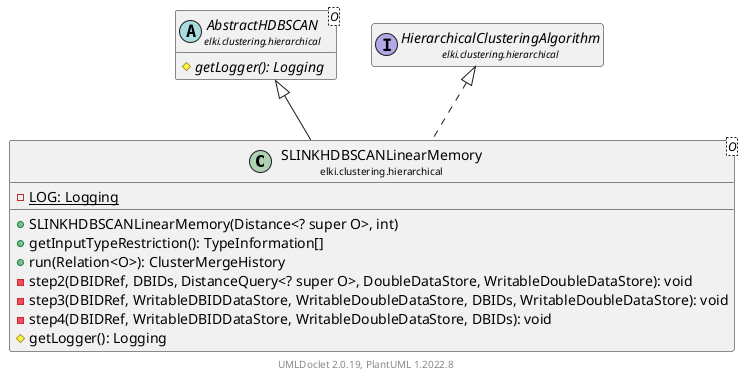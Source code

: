 @startuml
    remove .*\.(Instance|Par|Parameterizer|Factory)$
    set namespaceSeparator none
    hide empty fields
    hide empty methods

    class "<size:14>SLINKHDBSCANLinearMemory\n<size:10>elki.clustering.hierarchical" as elki.clustering.hierarchical.SLINKHDBSCANLinearMemory<O> [[SLINKHDBSCANLinearMemory.html]] {
        {static} -LOG: Logging
        +SLINKHDBSCANLinearMemory(Distance<? super O>, int)
        +getInputTypeRestriction(): TypeInformation[]
        +run(Relation<O>): ClusterMergeHistory
        -step2(DBIDRef, DBIDs, DistanceQuery<? super O>, DoubleDataStore, WritableDoubleDataStore): void
        -step3(DBIDRef, WritableDBIDDataStore, WritableDoubleDataStore, DBIDs, WritableDoubleDataStore): void
        -step4(DBIDRef, WritableDBIDDataStore, WritableDoubleDataStore, DBIDs): void
        #getLogger(): Logging
    }

    abstract class "<size:14>AbstractHDBSCAN\n<size:10>elki.clustering.hierarchical" as elki.clustering.hierarchical.AbstractHDBSCAN<O> [[AbstractHDBSCAN.html]] {
        {abstract} #getLogger(): Logging
    }
    interface "<size:14>HierarchicalClusteringAlgorithm\n<size:10>elki.clustering.hierarchical" as elki.clustering.hierarchical.HierarchicalClusteringAlgorithm [[HierarchicalClusteringAlgorithm.html]]
    class "<size:14>SLINKHDBSCANLinearMemory.Par\n<size:10>elki.clustering.hierarchical" as elki.clustering.hierarchical.SLINKHDBSCANLinearMemory.Par<O>

    elki.clustering.hierarchical.AbstractHDBSCAN <|-- elki.clustering.hierarchical.SLINKHDBSCANLinearMemory
    elki.clustering.hierarchical.HierarchicalClusteringAlgorithm <|.. elki.clustering.hierarchical.SLINKHDBSCANLinearMemory
    elki.clustering.hierarchical.SLINKHDBSCANLinearMemory +-- elki.clustering.hierarchical.SLINKHDBSCANLinearMemory.Par

    center footer UMLDoclet 2.0.19, PlantUML 1.2022.8
@enduml
